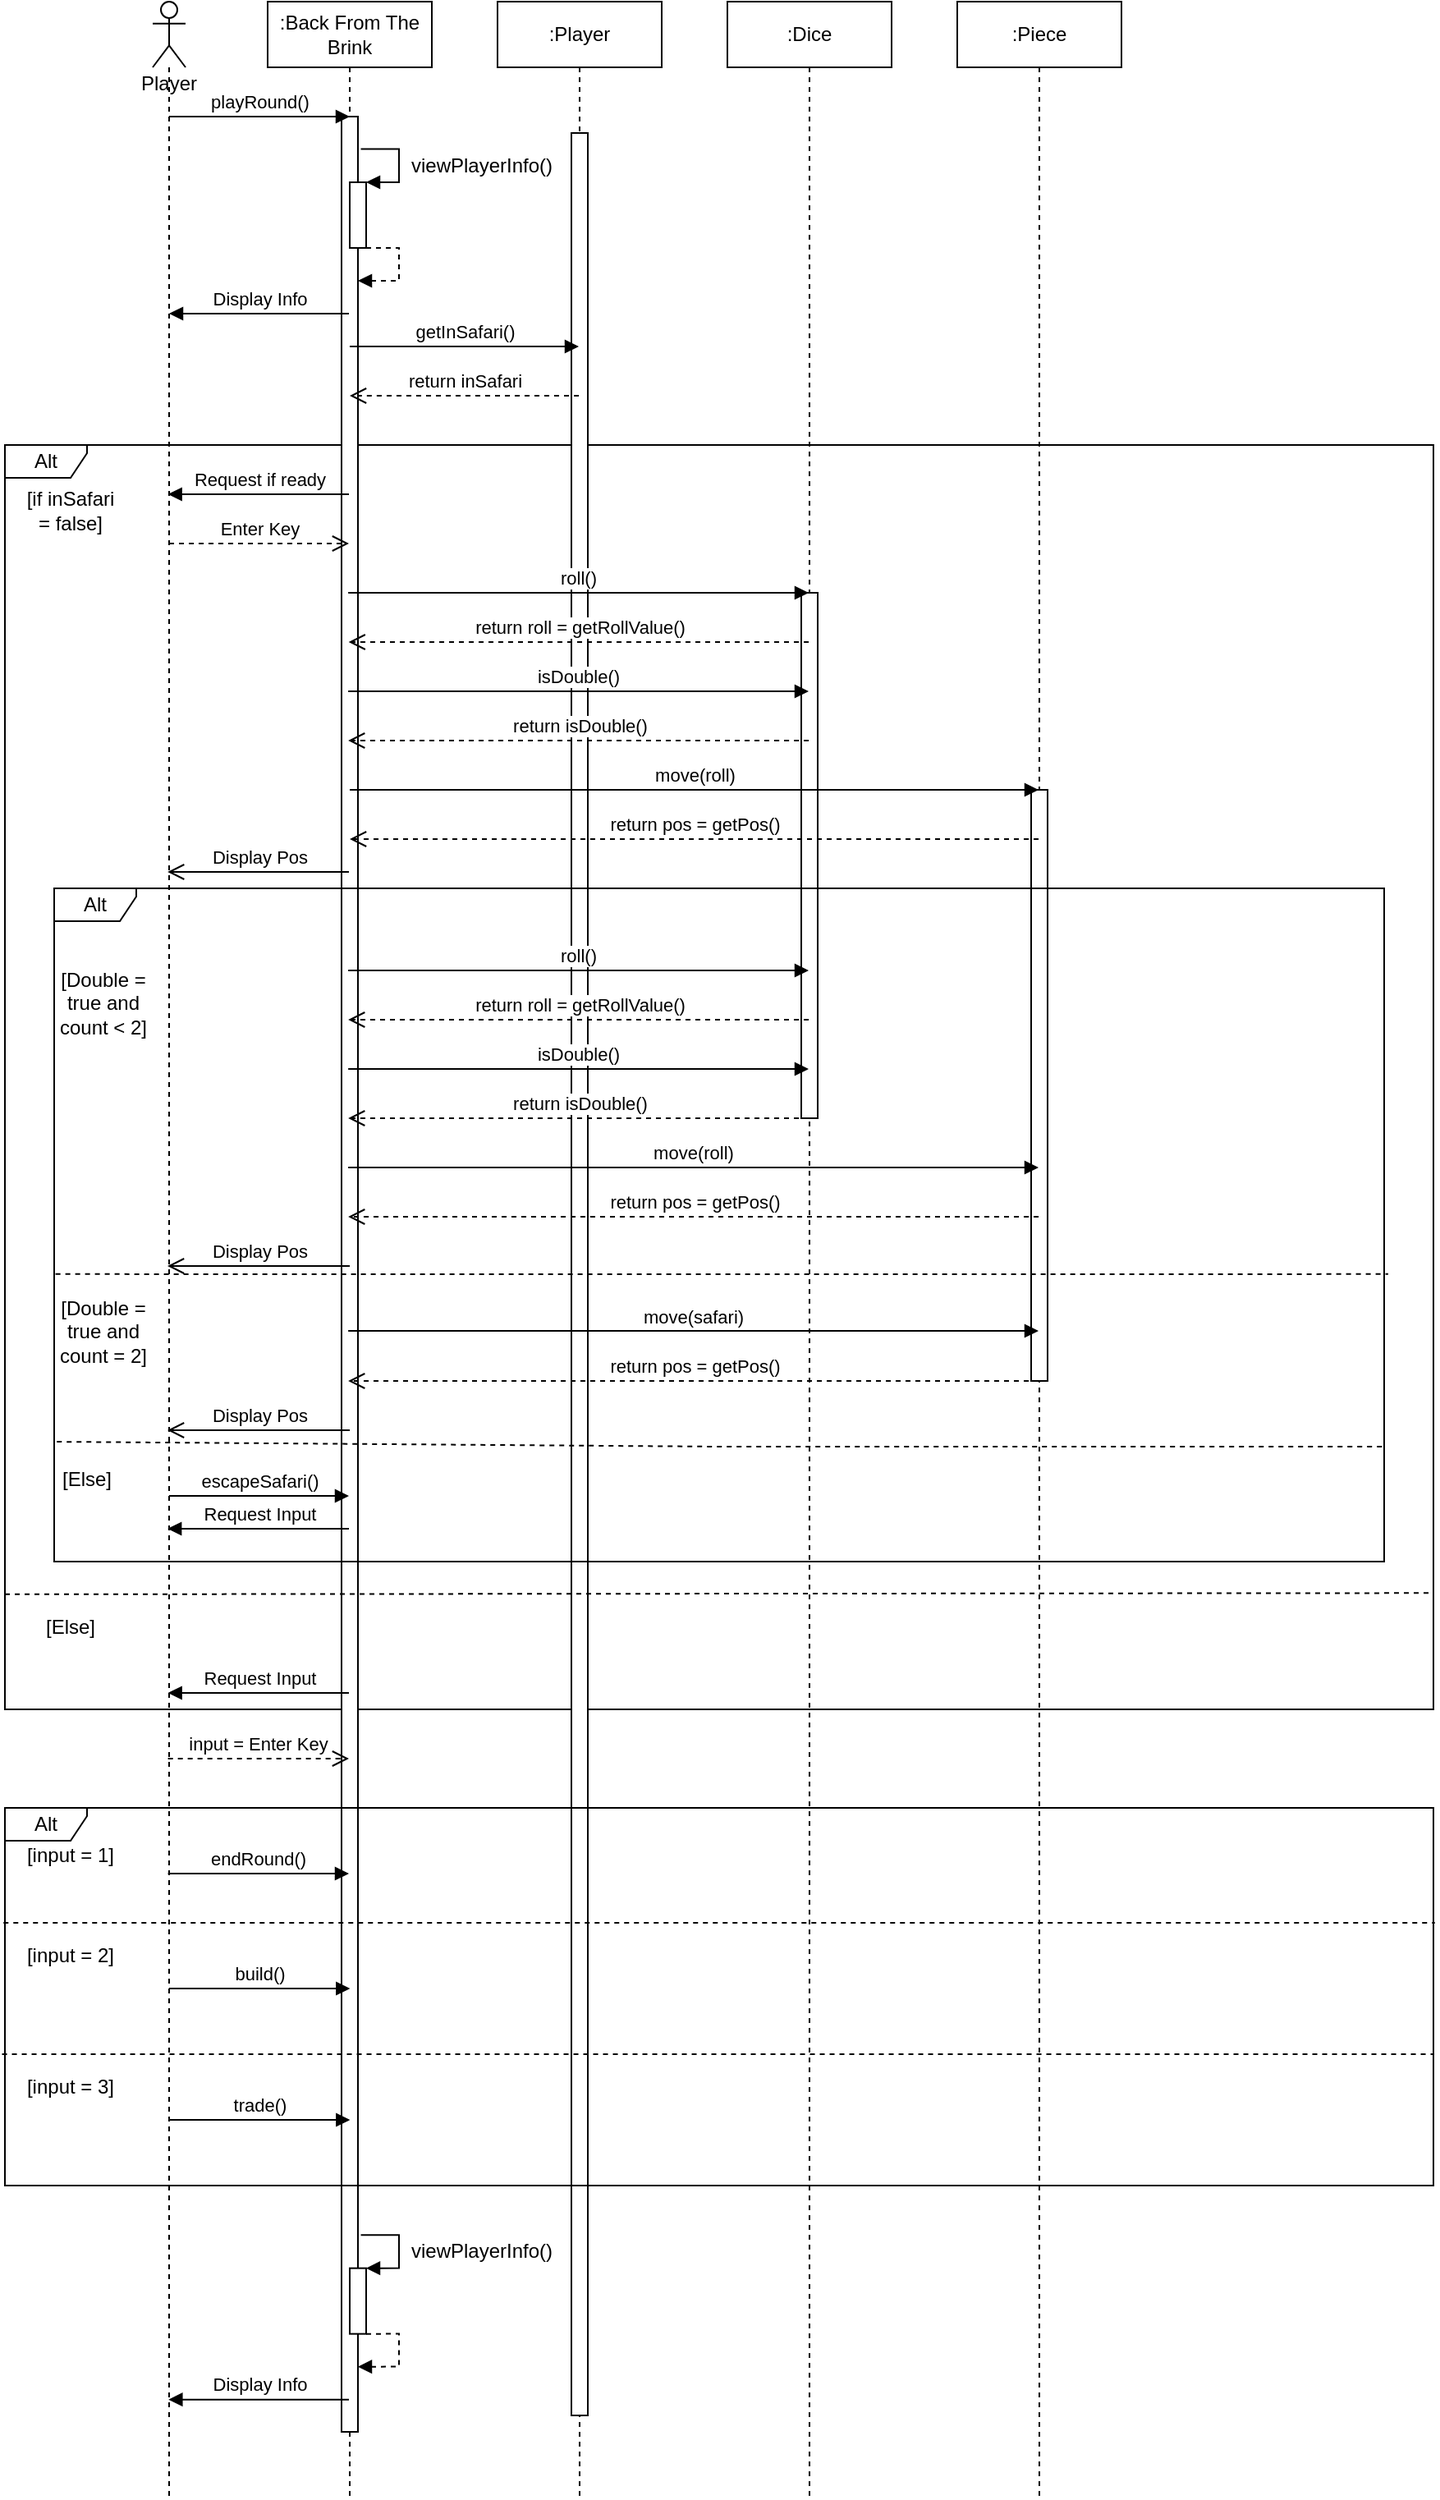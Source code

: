 <mxfile version="13.10.1" type="device"><diagram id="p0cEaB6TNtm1jywa5Fbs" name="Page-1"><mxGraphModel dx="1008" dy="523" grid="1" gridSize="10" guides="1" tooltips="1" connect="1" arrows="1" fold="1" page="1" pageScale="1" pageWidth="827" pageHeight="1169" math="0" shadow="0"><root><mxCell id="0"/><mxCell id="1" parent="0"/><mxCell id="H-WLR1gfDey7nn6XxwTQ-19" value="Alt" style="shape=umlFrame;whiteSpace=wrap;html=1;width=50;height=20;fixDash=0;" parent="1" vertex="1"><mxGeometry x="40" y="350" width="870" height="770" as="geometry"/></mxCell><mxCell id="H-WLR1gfDey7nn6XxwTQ-2" value=":Back From The Brink" style="shape=umlLifeline;perimeter=lifelinePerimeter;whiteSpace=wrap;html=1;container=1;collapsible=0;recursiveResize=0;outlineConnect=0;" parent="1" vertex="1"><mxGeometry x="200" y="80" width="100" height="1520" as="geometry"/></mxCell><mxCell id="H-WLR1gfDey7nn6XxwTQ-11" value="" style="rounded=0;whiteSpace=wrap;html=1;" parent="H-WLR1gfDey7nn6XxwTQ-2" vertex="1"><mxGeometry x="45" y="70" width="10" height="1410" as="geometry"/></mxCell><mxCell id="H-WLR1gfDey7nn6XxwTQ-9" value="playRound()" style="html=1;verticalAlign=bottom;endArrow=block;entryX=0;entryY=0;" parent="H-WLR1gfDey7nn6XxwTQ-2" source="H-WLR1gfDey7nn6XxwTQ-3" edge="1"><mxGeometry relative="1" as="geometry"><mxPoint x="-20" y="70" as="sourcePoint"/><mxPoint x="50" y="70.0" as="targetPoint"/></mxGeometry></mxCell><mxCell id="H-WLR1gfDey7nn6XxwTQ-3" value="Player" style="shape=umlLifeline;participant=umlActor;perimeter=lifelinePerimeter;whiteSpace=wrap;html=1;container=1;collapsible=0;recursiveResize=0;verticalAlign=top;spacingTop=36;outlineConnect=0;" parent="1" vertex="1"><mxGeometry x="130" y="80" width="20" height="1520" as="geometry"/></mxCell><mxCell id="H-WLR1gfDey7nn6XxwTQ-4" value=":Player" style="shape=umlLifeline;perimeter=lifelinePerimeter;whiteSpace=wrap;html=1;container=1;collapsible=0;recursiveResize=0;outlineConnect=0;" parent="1" vertex="1"><mxGeometry x="340" y="80" width="100" height="1520" as="geometry"/></mxCell><mxCell id="H-WLR1gfDey7nn6XxwTQ-12" value="" style="rounded=0;whiteSpace=wrap;html=1;" parent="H-WLR1gfDey7nn6XxwTQ-4" vertex="1"><mxGeometry x="45" y="80" width="10" height="1390" as="geometry"/></mxCell><mxCell id="H-WLR1gfDey7nn6XxwTQ-6" value=":Dice" style="shape=umlLifeline;perimeter=lifelinePerimeter;whiteSpace=wrap;html=1;container=1;collapsible=0;recursiveResize=0;outlineConnect=0;" parent="1" vertex="1"><mxGeometry x="480" y="80" width="100" height="1520" as="geometry"/></mxCell><mxCell id="H-WLR1gfDey7nn6XxwTQ-35" value="" style="rounded=0;whiteSpace=wrap;html=1;" parent="H-WLR1gfDey7nn6XxwTQ-6" vertex="1"><mxGeometry x="45" y="360" width="10" height="320" as="geometry"/></mxCell><mxCell id="H-WLR1gfDey7nn6XxwTQ-7" value=":Piece" style="shape=umlLifeline;perimeter=lifelinePerimeter;whiteSpace=wrap;html=1;container=1;collapsible=0;recursiveResize=0;outlineConnect=0;" parent="1" vertex="1"><mxGeometry x="620" y="80" width="100" height="1520" as="geometry"/></mxCell><mxCell id="H-WLR1gfDey7nn6XxwTQ-36" value="" style="rounded=0;whiteSpace=wrap;html=1;" parent="H-WLR1gfDey7nn6XxwTQ-7" vertex="1"><mxGeometry x="45" y="480" width="10" height="360" as="geometry"/></mxCell><mxCell id="H-WLR1gfDey7nn6XxwTQ-17" value="getInSafari()" style="html=1;verticalAlign=bottom;endArrow=block;" parent="1" source="H-WLR1gfDey7nn6XxwTQ-2" target="H-WLR1gfDey7nn6XxwTQ-4" edge="1"><mxGeometry relative="1" as="geometry"><mxPoint x="249.997" y="250" as="sourcePoint"/><mxPoint x="389.83" y="250" as="targetPoint"/><Array as="points"><mxPoint x="300" y="290"/></Array></mxGeometry></mxCell><mxCell id="H-WLR1gfDey7nn6XxwTQ-18" value="return inSafari" style="html=1;verticalAlign=bottom;endArrow=open;dashed=1;endSize=8;" parent="1" source="H-WLR1gfDey7nn6XxwTQ-4" target="H-WLR1gfDey7nn6XxwTQ-2" edge="1"><mxGeometry relative="1" as="geometry"><mxPoint x="249.997" y="280" as="targetPoint"/><mxPoint x="389.83" y="280" as="sourcePoint"/><Array as="points"><mxPoint x="341" y="320"/><mxPoint x="260" y="320"/></Array></mxGeometry></mxCell><mxCell id="H-WLR1gfDey7nn6XxwTQ-64" value="Alt" style="shape=umlFrame;whiteSpace=wrap;html=1;width=50;height=20;" parent="1" vertex="1"><mxGeometry x="40" y="1180" width="870" height="230" as="geometry"/></mxCell><mxCell id="H-WLR1gfDey7nn6XxwTQ-34" value="Alt" style="shape=umlFrame;whiteSpace=wrap;html=1;width=50;height=20;fixDash=0;" parent="1" vertex="1"><mxGeometry x="70" y="620" width="810" height="410" as="geometry"/></mxCell><mxCell id="H-WLR1gfDey7nn6XxwTQ-21" value="[if inSafari = false]" style="text;html=1;strokeColor=none;fillColor=none;align=center;verticalAlign=middle;whiteSpace=wrap;rounded=0;" parent="1" vertex="1"><mxGeometry x="50" y="380" width="60" height="20" as="geometry"/></mxCell><mxCell id="H-WLR1gfDey7nn6XxwTQ-22" value="Request if ready" style="html=1;verticalAlign=bottom;endArrow=block;" parent="1" edge="1"><mxGeometry width="80" relative="1" as="geometry"><mxPoint x="249.5" y="380" as="sourcePoint"/><mxPoint x="139.324" y="380" as="targetPoint"/><Array as="points"><mxPoint x="220" y="380"/></Array></mxGeometry></mxCell><mxCell id="H-WLR1gfDey7nn6XxwTQ-27" value="Enter Key" style="html=1;verticalAlign=bottom;endArrow=open;dashed=1;endSize=8;" parent="1" source="H-WLR1gfDey7nn6XxwTQ-3" target="H-WLR1gfDey7nn6XxwTQ-2" edge="1"><mxGeometry relative="1" as="geometry"><mxPoint x="139.071" y="420" as="sourcePoint"/><mxPoint x="250" y="420" as="targetPoint"/><Array as="points"><mxPoint x="200" y="410"/></Array></mxGeometry></mxCell><mxCell id="H-WLR1gfDey7nn6XxwTQ-30" value="return roll = getRollValue()" style="html=1;verticalAlign=bottom;endArrow=open;dashed=1;endSize=8;" parent="1" edge="1" source="H-WLR1gfDey7nn6XxwTQ-6"><mxGeometry relative="1" as="geometry"><mxPoint x="249.324" y="470" as="targetPoint"/><mxPoint x="669.5" y="470" as="sourcePoint"/><Array as="points"><mxPoint x="341.16" y="470"/></Array></mxGeometry></mxCell><mxCell id="H-WLR1gfDey7nn6XxwTQ-31" value="isDouble()" style="html=1;verticalAlign=bottom;endArrow=block;" parent="1" edge="1" target="H-WLR1gfDey7nn6XxwTQ-6"><mxGeometry width="80" relative="1" as="geometry"><mxPoint x="249.071" y="500" as="sourcePoint"/><mxPoint x="669.5" y="500" as="targetPoint"/><Array as="points"><mxPoint x="520.5" y="500"/></Array></mxGeometry></mxCell><mxCell id="H-WLR1gfDey7nn6XxwTQ-33" value="return isDouble()" style="html=1;verticalAlign=bottom;endArrow=open;dashed=1;endSize=8;" parent="1" edge="1" source="H-WLR1gfDey7nn6XxwTQ-6"><mxGeometry relative="1" as="geometry"><mxPoint x="249.071" y="530" as="targetPoint"/><mxPoint x="669.5" y="530" as="sourcePoint"/><Array as="points"><mxPoint x="520" y="530"/></Array></mxGeometry></mxCell><mxCell id="H-WLR1gfDey7nn6XxwTQ-37" value="move(roll)" style="html=1;verticalAlign=bottom;endArrow=block;" parent="1" edge="1" target="H-WLR1gfDey7nn6XxwTQ-7"><mxGeometry width="80" relative="1" as="geometry"><mxPoint x="250.004" y="560" as="sourcePoint"/><mxPoint x="809.5" y="560" as="targetPoint"/><Array as="points"><mxPoint x="520.68" y="560"/></Array></mxGeometry></mxCell><mxCell id="H-WLR1gfDey7nn6XxwTQ-39" value="return pos = getPos()" style="html=1;verticalAlign=bottom;endArrow=open;dashed=1;endSize=8;" parent="1" edge="1" source="H-WLR1gfDey7nn6XxwTQ-7"><mxGeometry relative="1" as="geometry"><mxPoint x="250" y="590" as="targetPoint"/><mxPoint x="810" y="580" as="sourcePoint"/><Array as="points"><mxPoint x="640" y="590"/><mxPoint x="440" y="590"/></Array></mxGeometry></mxCell><mxCell id="H-WLR1gfDey7nn6XxwTQ-40" value="Display Pos" style="html=1;verticalAlign=bottom;endArrow=open;endSize=8;" parent="1" edge="1"><mxGeometry relative="1" as="geometry"><mxPoint x="139.071" y="610" as="targetPoint"/><mxPoint x="249.5" y="610" as="sourcePoint"/><Array as="points"><mxPoint x="230" y="610"/></Array></mxGeometry></mxCell><mxCell id="H-WLR1gfDey7nn6XxwTQ-41" value="[Double = true and count &amp;lt; 2]" style="text;html=1;strokeColor=none;fillColor=none;align=center;verticalAlign=middle;whiteSpace=wrap;rounded=0;" parent="1" vertex="1"><mxGeometry x="70" y="680" width="60" height="20" as="geometry"/></mxCell><mxCell id="H-WLR1gfDey7nn6XxwTQ-42" value="" style="endArrow=none;dashed=1;html=1;entryX=1.003;entryY=0.573;entryDx=0;entryDy=0;entryPerimeter=0;exitX=0.001;exitY=0.573;exitDx=0;exitDy=0;exitPerimeter=0;" parent="1" source="H-WLR1gfDey7nn6XxwTQ-34" target="H-WLR1gfDey7nn6XxwTQ-34" edge="1"><mxGeometry width="50" height="50" relative="1" as="geometry"><mxPoint x="71" y="835" as="sourcePoint"/><mxPoint x="430.0" y="739.41" as="targetPoint"/><Array as="points"><mxPoint x="475" y="855"/></Array></mxGeometry></mxCell><mxCell id="H-WLR1gfDey7nn6XxwTQ-43" value="roll()" style="html=1;verticalAlign=bottom;endArrow=block;" parent="1" edge="1" target="H-WLR1gfDey7nn6XxwTQ-6"><mxGeometry width="80" relative="1" as="geometry"><mxPoint x="249.071" y="670" as="sourcePoint"/><mxPoint x="669.5" y="670" as="targetPoint"/><Array as="points"><mxPoint x="520.68" y="670"/></Array></mxGeometry></mxCell><mxCell id="H-WLR1gfDey7nn6XxwTQ-44" value="return roll = getRollValue()" style="html=1;verticalAlign=bottom;endArrow=open;dashed=1;endSize=8;" parent="1" edge="1" source="H-WLR1gfDey7nn6XxwTQ-6"><mxGeometry relative="1" as="geometry"><mxPoint x="249.071" y="700" as="targetPoint"/><mxPoint x="669.5" y="700" as="sourcePoint"/><Array as="points"><mxPoint x="341.84" y="700"/></Array></mxGeometry></mxCell><mxCell id="H-WLR1gfDey7nn6XxwTQ-45" value="isDouble()" style="html=1;verticalAlign=bottom;endArrow=block;" parent="1" edge="1" target="H-WLR1gfDey7nn6XxwTQ-6"><mxGeometry width="80" relative="1" as="geometry"><mxPoint x="249.071" y="730" as="sourcePoint"/><mxPoint x="669.5" y="730" as="targetPoint"/><Array as="points"/></mxGeometry></mxCell><mxCell id="H-WLR1gfDey7nn6XxwTQ-47" value="return isDouble()" style="html=1;verticalAlign=bottom;endArrow=open;dashed=1;endSize=8;" parent="1" edge="1" source="H-WLR1gfDey7nn6XxwTQ-6"><mxGeometry relative="1" as="geometry"><mxPoint x="249.071" y="760" as="targetPoint"/><mxPoint x="669.5" y="760" as="sourcePoint"/><Array as="points"><mxPoint x="390" y="760"/></Array></mxGeometry></mxCell><mxCell id="H-WLR1gfDey7nn6XxwTQ-48" value="move(roll)" style="html=1;verticalAlign=bottom;endArrow=block;" parent="1" edge="1" target="H-WLR1gfDey7nn6XxwTQ-7"><mxGeometry width="80" relative="1" as="geometry"><mxPoint x="249.071" y="790" as="sourcePoint"/><mxPoint x="809.5" y="790" as="targetPoint"/><Array as="points"><mxPoint x="531" y="790"/></Array></mxGeometry></mxCell><mxCell id="H-WLR1gfDey7nn6XxwTQ-49" value="return pos = getPos()" style="html=1;verticalAlign=bottom;endArrow=open;dashed=1;endSize=8;" parent="1" edge="1" source="H-WLR1gfDey7nn6XxwTQ-7"><mxGeometry relative="1" as="geometry"><mxPoint x="249.071" y="820" as="targetPoint"/><mxPoint x="809.5" y="820" as="sourcePoint"/><Array as="points"><mxPoint x="560" y="820"/></Array></mxGeometry></mxCell><mxCell id="H-WLR1gfDey7nn6XxwTQ-50" value="Display Pos" style="html=1;verticalAlign=bottom;endArrow=open;endSize=8;" parent="1" edge="1"><mxGeometry relative="1" as="geometry"><mxPoint x="139" y="850" as="targetPoint"/><mxPoint x="250" y="850" as="sourcePoint"/><Array as="points"><mxPoint x="231" y="850"/><mxPoint x="211" y="850"/></Array></mxGeometry></mxCell><mxCell id="H-WLR1gfDey7nn6XxwTQ-51" value="[Double = true and count = 2]" style="text;html=1;strokeColor=none;fillColor=none;align=center;verticalAlign=middle;whiteSpace=wrap;rounded=0;" parent="1" vertex="1"><mxGeometry x="70" y="880" width="60" height="20" as="geometry"/></mxCell><mxCell id="H-WLR1gfDey7nn6XxwTQ-52" value="move(safari)" style="html=1;verticalAlign=bottom;endArrow=block;" parent="1" edge="1" target="H-WLR1gfDey7nn6XxwTQ-7"><mxGeometry width="80" relative="1" as="geometry"><mxPoint x="249.071" y="889.5" as="sourcePoint"/><mxPoint x="809.5" y="889.5" as="targetPoint"/><Array as="points"><mxPoint x="531.5" y="889.5"/></Array></mxGeometry></mxCell><mxCell id="H-WLR1gfDey7nn6XxwTQ-53" value="return pos = getPos()" style="html=1;verticalAlign=bottom;endArrow=open;dashed=1;endSize=8;" parent="1" edge="1" source="H-WLR1gfDey7nn6XxwTQ-7"><mxGeometry relative="1" as="geometry"><mxPoint x="249.071" y="920" as="targetPoint"/><mxPoint x="809.5" y="920" as="sourcePoint"/><Array as="points"><mxPoint x="570" y="920"/></Array></mxGeometry></mxCell><mxCell id="H-WLR1gfDey7nn6XxwTQ-54" value="Display Pos" style="html=1;verticalAlign=bottom;endArrow=open;endSize=8;" parent="1" edge="1"><mxGeometry relative="1" as="geometry"><mxPoint x="139" y="950" as="targetPoint"/><mxPoint x="250" y="950" as="sourcePoint"/><Array as="points"><mxPoint x="231" y="950"/><mxPoint x="211" y="950"/></Array></mxGeometry></mxCell><mxCell id="H-WLR1gfDey7nn6XxwTQ-55" value="" style="endArrow=none;dashed=1;html=1;exitX=0.002;exitY=0.822;exitDx=0;exitDy=0;exitPerimeter=0;" parent="1" source="H-WLR1gfDey7nn6XxwTQ-34" edge="1"><mxGeometry width="50" height="50" relative="1" as="geometry"><mxPoint x="80.81" y="870.44" as="sourcePoint"/><mxPoint x="880" y="960" as="targetPoint"/><Array as="points"><mxPoint x="475" y="960"/></Array></mxGeometry></mxCell><mxCell id="H-WLR1gfDey7nn6XxwTQ-56" value="[Else]" style="text;html=1;strokeColor=none;fillColor=none;align=center;verticalAlign=middle;whiteSpace=wrap;rounded=0;" parent="1" vertex="1"><mxGeometry x="60" y="970" width="60" height="20" as="geometry"/></mxCell><mxCell id="H-WLR1gfDey7nn6XxwTQ-57" value="Request Input" style="html=1;verticalAlign=bottom;endArrow=block;" parent="1" edge="1"><mxGeometry width="80" relative="1" as="geometry"><mxPoint x="249.5" y="1010" as="sourcePoint"/><mxPoint x="139.071" y="1010" as="targetPoint"/><Array as="points"><mxPoint x="220.68" y="1010"/></Array></mxGeometry></mxCell><mxCell id="H-WLR1gfDey7nn6XxwTQ-60" value="[Else]" style="text;html=1;strokeColor=none;fillColor=none;align=center;verticalAlign=middle;whiteSpace=wrap;rounded=0;" parent="1" vertex="1"><mxGeometry x="50" y="1060" width="60" height="20" as="geometry"/></mxCell><mxCell id="H-WLR1gfDey7nn6XxwTQ-61" value="Request Input" style="html=1;verticalAlign=bottom;endArrow=block;" parent="1" edge="1"><mxGeometry width="80" relative="1" as="geometry"><mxPoint x="249.5" y="1110" as="sourcePoint"/><mxPoint x="139.324" y="1110" as="targetPoint"/><Array as="points"><mxPoint x="221.61" y="1110"/></Array></mxGeometry></mxCell><mxCell id="H-WLR1gfDey7nn6XxwTQ-62" value="" style="endArrow=none;dashed=1;html=1;exitX=0;exitY=0.909;exitDx=0;exitDy=0;exitPerimeter=0;entryX=1;entryY=0.908;entryDx=0;entryDy=0;entryPerimeter=0;" parent="1" source="H-WLR1gfDey7nn6XxwTQ-19" target="H-WLR1gfDey7nn6XxwTQ-19" edge="1"><mxGeometry width="50" height="50" relative="1" as="geometry"><mxPoint x="50" y="1059.89" as="sourcePoint"/><mxPoint x="921.74" y="1059.89" as="targetPoint"/><Array as="points"/></mxGeometry></mxCell><mxCell id="H-WLR1gfDey7nn6XxwTQ-63" value="input = Enter Key" style="html=1;verticalAlign=bottom;endArrow=open;dashed=1;endSize=8;" parent="1" edge="1"><mxGeometry relative="1" as="geometry"><mxPoint x="139.324" y="1150" as="sourcePoint"/><mxPoint x="249.5" y="1150" as="targetPoint"/><Array as="points"><mxPoint x="200" y="1150"/></Array></mxGeometry></mxCell><mxCell id="H-WLR1gfDey7nn6XxwTQ-65" value="[input = 1]" style="text;html=1;strokeColor=none;fillColor=none;align=center;verticalAlign=middle;whiteSpace=wrap;rounded=0;" parent="1" vertex="1"><mxGeometry x="50" y="1199" width="60" height="20" as="geometry"/></mxCell><mxCell id="H-WLR1gfDey7nn6XxwTQ-66" value="endRound()" style="html=1;verticalAlign=bottom;endArrow=block;" parent="1" edge="1"><mxGeometry width="80" relative="1" as="geometry"><mxPoint x="139.324" y="1220" as="sourcePoint"/><mxPoint x="249.5" y="1220" as="targetPoint"/><Array as="points"><mxPoint x="230" y="1220"/></Array></mxGeometry></mxCell><mxCell id="H-WLR1gfDey7nn6XxwTQ-67" value="" style="endArrow=none;dashed=1;html=1;exitX=0;exitY=0.391;exitDx=0;exitDy=0;exitPerimeter=0;entryX=1.002;entryY=0.391;entryDx=0;entryDy=0;entryPerimeter=0;" parent="1" edge="1"><mxGeometry width="50" height="50" relative="1" as="geometry"><mxPoint x="39.13" y="1250" as="sourcePoint"/><mxPoint x="910.87" y="1250" as="targetPoint"/><Array as="points"/></mxGeometry></mxCell><mxCell id="H-WLR1gfDey7nn6XxwTQ-68" value="[input = 2]" style="text;html=1;strokeColor=none;fillColor=none;align=center;verticalAlign=middle;whiteSpace=wrap;rounded=0;" parent="1" vertex="1"><mxGeometry x="50" y="1260" width="60" height="20" as="geometry"/></mxCell><mxCell id="H-WLR1gfDey7nn6XxwTQ-69" value="[input = 3]" style="text;html=1;strokeColor=none;fillColor=none;align=center;verticalAlign=middle;whiteSpace=wrap;rounded=0;" parent="1" vertex="1"><mxGeometry x="50" y="1340" width="60" height="20" as="geometry"/></mxCell><mxCell id="H-WLR1gfDey7nn6XxwTQ-70" value="build()" style="html=1;verticalAlign=bottom;endArrow=block;" parent="1" edge="1"><mxGeometry width="80" relative="1" as="geometry"><mxPoint x="140.004" y="1290" as="sourcePoint"/><mxPoint x="250.18" y="1290" as="targetPoint"/><Array as="points"><mxPoint x="230.68" y="1290"/></Array></mxGeometry></mxCell><mxCell id="H-WLR1gfDey7nn6XxwTQ-71" value="" style="endArrow=none;dashed=1;html=1;exitX=0;exitY=0.391;exitDx=0;exitDy=0;exitPerimeter=0;entryX=1.002;entryY=0.391;entryDx=0;entryDy=0;entryPerimeter=0;" parent="1" edge="1"><mxGeometry width="50" height="50" relative="1" as="geometry"><mxPoint x="38.26" y="1330" as="sourcePoint"/><mxPoint x="910.0" y="1330" as="targetPoint"/><Array as="points"/></mxGeometry></mxCell><mxCell id="H-WLR1gfDey7nn6XxwTQ-72" value="trade()" style="html=1;verticalAlign=bottom;endArrow=block;" parent="1" edge="1"><mxGeometry width="80" relative="1" as="geometry"><mxPoint x="140.004" y="1370" as="sourcePoint"/><mxPoint x="250.18" y="1370" as="targetPoint"/><Array as="points"><mxPoint x="230.68" y="1370"/></Array></mxGeometry></mxCell><mxCell id="H-WLR1gfDey7nn6XxwTQ-28" value="roll()" style="html=1;verticalAlign=bottom;endArrow=block;" parent="1" edge="1" target="H-WLR1gfDey7nn6XxwTQ-6"><mxGeometry width="80" relative="1" as="geometry"><mxPoint x="249.071" y="440" as="sourcePoint"/><mxPoint x="669.5" y="440" as="targetPoint"/><Array as="points"><mxPoint x="520" y="440"/></Array></mxGeometry></mxCell><mxCell id="H-WLR1gfDey7nn6XxwTQ-94" value="escapeSafari()" style="html=1;verticalAlign=bottom;endArrow=block;" parent="1" source="H-WLR1gfDey7nn6XxwTQ-3" target="H-WLR1gfDey7nn6XxwTQ-2" edge="1"><mxGeometry width="80" relative="1" as="geometry"><mxPoint x="140" y="1069.66" as="sourcePoint"/><mxPoint x="220" y="1069.66" as="targetPoint"/><Array as="points"><mxPoint x="220" y="990"/></Array></mxGeometry></mxCell><mxCell id="wplY0BiJxrwV2zs2_sFn-2" value="" style="rounded=0;whiteSpace=wrap;html=1;" vertex="1" parent="1"><mxGeometry x="250" y="190" width="10" height="40" as="geometry"/></mxCell><mxCell id="wplY0BiJxrwV2zs2_sFn-3" value="" style="html=1;verticalAlign=bottom;endArrow=block;exitX=1.178;exitY=0.014;exitDx=0;exitDy=0;exitPerimeter=0;entryX=1;entryY=0;entryDx=0;entryDy=0;edgeStyle=orthogonalEdgeStyle;rounded=0;" edge="1" parent="1" source="H-WLR1gfDey7nn6XxwTQ-11" target="wplY0BiJxrwV2zs2_sFn-2"><mxGeometry width="80" relative="1" as="geometry"><mxPoint x="390" y="340" as="sourcePoint"/><mxPoint x="470" y="340" as="targetPoint"/><Array as="points"><mxPoint x="280" y="170"/><mxPoint x="280" y="190"/></Array></mxGeometry></mxCell><mxCell id="wplY0BiJxrwV2zs2_sFn-4" value="viewPlayerInfo()" style="text;html=1;align=center;verticalAlign=middle;resizable=0;points=[];autosize=1;" vertex="1" parent="1"><mxGeometry x="280" y="170" width="100" height="20" as="geometry"/></mxCell><mxCell id="wplY0BiJxrwV2zs2_sFn-6" value="" style="html=1;verticalAlign=bottom;endArrow=block;exitX=1;exitY=1;exitDx=0;exitDy=0;edgeStyle=orthogonalEdgeStyle;rounded=0;dashed=1;" edge="1" parent="1" source="wplY0BiJxrwV2zs2_sFn-2"><mxGeometry width="80" relative="1" as="geometry"><mxPoint x="266.78" y="179.74" as="sourcePoint"/><mxPoint x="255" y="250" as="targetPoint"/><Array as="points"><mxPoint x="280" y="230"/><mxPoint x="280" y="250"/></Array></mxGeometry></mxCell><mxCell id="wplY0BiJxrwV2zs2_sFn-8" value="Display Info" style="html=1;verticalAlign=bottom;endArrow=block;" edge="1" parent="1" source="H-WLR1gfDey7nn6XxwTQ-2" target="H-WLR1gfDey7nn6XxwTQ-3"><mxGeometry width="80" relative="1" as="geometry"><mxPoint x="310" y="330" as="sourcePoint"/><mxPoint x="390" y="330" as="targetPoint"/><Array as="points"><mxPoint x="190" y="270"/></Array></mxGeometry></mxCell><mxCell id="wplY0BiJxrwV2zs2_sFn-9" value="" style="rounded=0;whiteSpace=wrap;html=1;" vertex="1" parent="1"><mxGeometry x="250" y="1460.33" width="10" height="40" as="geometry"/></mxCell><mxCell id="wplY0BiJxrwV2zs2_sFn-10" value="" style="html=1;verticalAlign=bottom;endArrow=block;exitX=1.178;exitY=0.014;exitDx=0;exitDy=0;exitPerimeter=0;entryX=1;entryY=0;entryDx=0;entryDy=0;edgeStyle=orthogonalEdgeStyle;rounded=0;" edge="1" parent="1" target="wplY0BiJxrwV2zs2_sFn-9"><mxGeometry width="80" relative="1" as="geometry"><mxPoint x="256.78" y="1440.07" as="sourcePoint"/><mxPoint x="470" y="1610.33" as="targetPoint"/><Array as="points"><mxPoint x="280" y="1440.33"/><mxPoint x="280" y="1460.33"/></Array></mxGeometry></mxCell><mxCell id="wplY0BiJxrwV2zs2_sFn-11" value="viewPlayerInfo()" style="text;html=1;align=center;verticalAlign=middle;resizable=0;points=[];autosize=1;" vertex="1" parent="1"><mxGeometry x="280" y="1440.33" width="100" height="20" as="geometry"/></mxCell><mxCell id="wplY0BiJxrwV2zs2_sFn-12" value="" style="html=1;verticalAlign=bottom;endArrow=block;exitX=1;exitY=1;exitDx=0;exitDy=0;edgeStyle=orthogonalEdgeStyle;rounded=0;dashed=1;" edge="1" parent="1" source="wplY0BiJxrwV2zs2_sFn-9"><mxGeometry width="80" relative="1" as="geometry"><mxPoint x="266.78" y="1450.07" as="sourcePoint"/><mxPoint x="255" y="1520.33" as="targetPoint"/><Array as="points"><mxPoint x="280" y="1500.33"/><mxPoint x="280" y="1520.33"/></Array></mxGeometry></mxCell><mxCell id="wplY0BiJxrwV2zs2_sFn-13" value="Display Info" style="html=1;verticalAlign=bottom;endArrow=block;" edge="1" parent="1"><mxGeometry width="80" relative="1" as="geometry"><mxPoint x="249.5" y="1540.33" as="sourcePoint"/><mxPoint x="139.667" y="1540.33" as="targetPoint"/><Array as="points"><mxPoint x="190" y="1540.33"/></Array></mxGeometry></mxCell></root></mxGraphModel></diagram></mxfile>